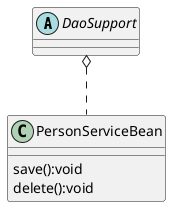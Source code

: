 @startuml
'https://plantuml.com/class-diagram

abstract class DaoSupport
class PersonServiceBean {
    save():void
    delete():void
}

DaoSupport o.. PersonServiceBean

@enduml